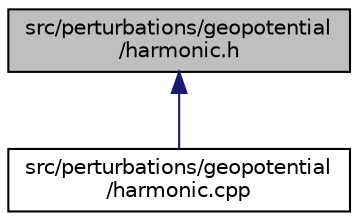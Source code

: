 digraph "src/perturbations/geopotential/harmonic.h"
{
 // LATEX_PDF_SIZE
  edge [fontname="Helvetica",fontsize="10",labelfontname="Helvetica",labelfontsize="10"];
  node [fontname="Helvetica",fontsize="10",shape=record];
  Node1 [label="src/perturbations/geopotential\l/harmonic.h",height=0.2,width=0.4,color="black", fillcolor="grey75", style="filled", fontcolor="black",tooltip=" "];
  Node1 -> Node2 [dir="back",color="midnightblue",fontsize="10",style="solid",fontname="Helvetica"];
  Node2 [label="src/perturbations/geopotential\l/harmonic.cpp",height=0.2,width=0.4,color="black", fillcolor="white", style="filled",URL="$harmonic_8cpp.html",tooltip=" "];
}
